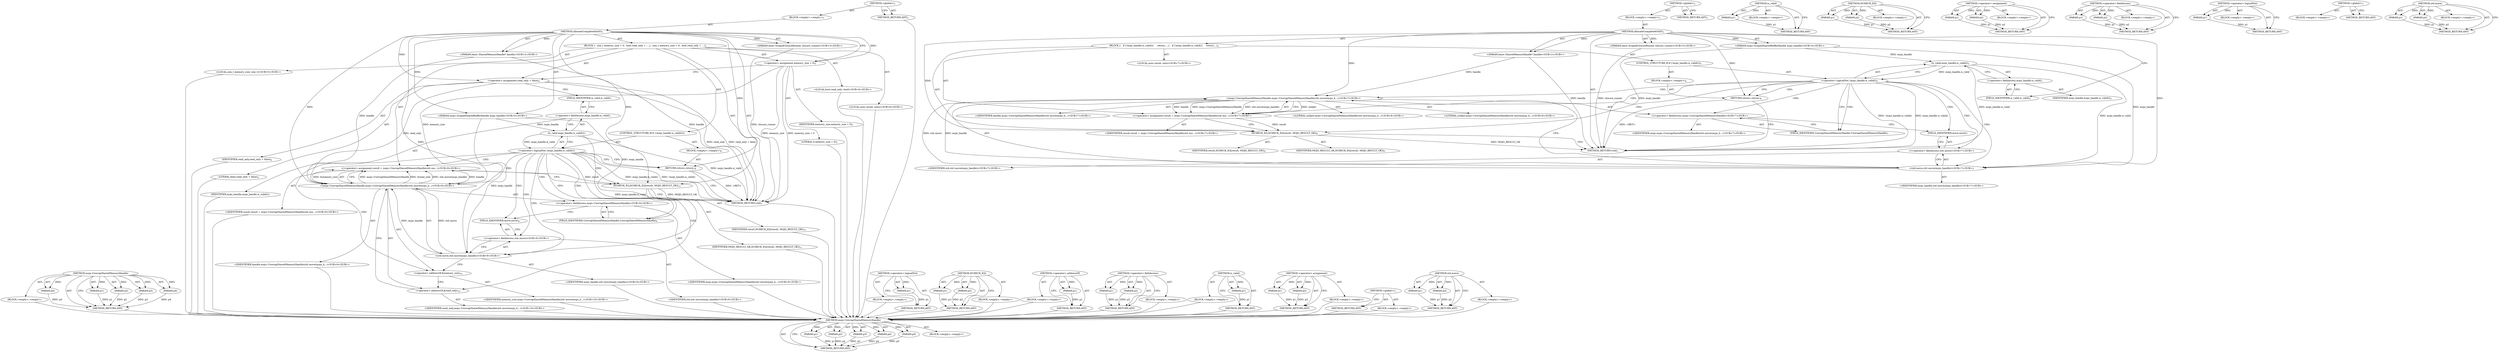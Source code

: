 digraph "std.move" {
vulnerable_98 [label=<(METHOD,mojo.UnwrapSharedMemoryHandle)>];
vulnerable_99 [label=<(PARAM,p1)>];
vulnerable_100 [label=<(PARAM,p2)>];
vulnerable_101 [label=<(PARAM,p3)>];
vulnerable_102 [label=<(PARAM,p4)>];
vulnerable_103 [label=<(PARAM,p5)>];
vulnerable_104 [label=<(BLOCK,&lt;empty&gt;,&lt;empty&gt;)>];
vulnerable_105 [label=<(METHOD_RETURN,ANY)>];
vulnerable_6 [label=<(METHOD,&lt;global&gt;)<SUB>1</SUB>>];
vulnerable_7 [label=<(BLOCK,&lt;empty&gt;,&lt;empty&gt;)<SUB>1</SUB>>];
vulnerable_8 [label=<(METHOD,AllocateCompletedOnIO)<SUB>1</SUB>>];
vulnerable_9 [label="<(PARAM,base::SharedMemoryHandle* handle)<SUB>2</SUB>>"];
vulnerable_10 [label="<(PARAM,base::ScopedClosureRunner closure_runner)<SUB>3</SUB>>"];
vulnerable_11 [label="<(PARAM,mojo::ScopedSharedBufferHandle mojo_handle)<SUB>4</SUB>>"];
vulnerable_12 [label=<(BLOCK,{
  size_t memory_size = 0;
  bool read_only = ...,{
  size_t memory_size = 0;
  bool read_only = ...)<SUB>4</SUB>>];
vulnerable_13 [label="<(LOCAL,size_t memory_size: size_t)<SUB>5</SUB>>"];
vulnerable_14 [label=<(&lt;operator&gt;.assignment,memory_size = 0)<SUB>5</SUB>>];
vulnerable_15 [label=<(IDENTIFIER,memory_size,memory_size = 0)<SUB>5</SUB>>];
vulnerable_16 [label=<(LITERAL,0,memory_size = 0)<SUB>5</SUB>>];
vulnerable_17 [label="<(LOCAL,bool read_only: bool)<SUB>6</SUB>>"];
vulnerable_18 [label=<(&lt;operator&gt;.assignment,read_only = false)<SUB>6</SUB>>];
vulnerable_19 [label=<(IDENTIFIER,read_only,read_only = false)<SUB>6</SUB>>];
vulnerable_20 [label=<(LITERAL,false,read_only = false)<SUB>6</SUB>>];
vulnerable_21 [label=<(CONTROL_STRUCTURE,IF,if (!mojo_handle.is_valid()))<SUB>7</SUB>>];
vulnerable_22 [label=<(&lt;operator&gt;.logicalNot,!mojo_handle.is_valid())<SUB>7</SUB>>];
vulnerable_23 [label=<(is_valid,mojo_handle.is_valid())<SUB>7</SUB>>];
vulnerable_24 [label=<(&lt;operator&gt;.fieldAccess,mojo_handle.is_valid)<SUB>7</SUB>>];
vulnerable_25 [label=<(IDENTIFIER,mojo_handle,mojo_handle.is_valid())<SUB>7</SUB>>];
vulnerable_26 [label=<(FIELD_IDENTIFIER,is_valid,is_valid)<SUB>7</SUB>>];
vulnerable_27 [label=<(BLOCK,&lt;empty&gt;,&lt;empty&gt;)<SUB>8</SUB>>];
vulnerable_28 [label=<(RETURN,return;,return;)<SUB>8</SUB>>];
vulnerable_29 [label="<(LOCAL,auto result: auto)<SUB>9</SUB>>"];
vulnerable_30 [label="<(&lt;operator&gt;.assignment,result = mojo::UnwrapSharedMemoryHandle(std::mo...)<SUB>9</SUB>>"];
vulnerable_31 [label="<(IDENTIFIER,result,result = mojo::UnwrapSharedMemoryHandle(std::mo...)<SUB>9</SUB>>"];
vulnerable_32 [label="<(mojo.UnwrapSharedMemoryHandle,mojo::UnwrapSharedMemoryHandle(std::move(mojo_h...)<SUB>9</SUB>>"];
vulnerable_33 [label="<(&lt;operator&gt;.fieldAccess,mojo::UnwrapSharedMemoryHandle)<SUB>9</SUB>>"];
vulnerable_34 [label="<(IDENTIFIER,mojo,mojo::UnwrapSharedMemoryHandle(std::move(mojo_h...)<SUB>9</SUB>>"];
vulnerable_35 [label=<(FIELD_IDENTIFIER,UnwrapSharedMemoryHandle,UnwrapSharedMemoryHandle)<SUB>9</SUB>>];
vulnerable_36 [label="<(std.move,std::move(mojo_handle))<SUB>9</SUB>>"];
vulnerable_37 [label="<(&lt;operator&gt;.fieldAccess,std::move)<SUB>9</SUB>>"];
vulnerable_38 [label="<(IDENTIFIER,std,std::move(mojo_handle))<SUB>9</SUB>>"];
vulnerable_39 [label=<(FIELD_IDENTIFIER,move,move)<SUB>9</SUB>>];
vulnerable_40 [label="<(IDENTIFIER,mojo_handle,std::move(mojo_handle))<SUB>9</SUB>>"];
vulnerable_41 [label="<(IDENTIFIER,handle,mojo::UnwrapSharedMemoryHandle(std::move(mojo_h...)<SUB>9</SUB>>"];
vulnerable_42 [label=<(&lt;operator&gt;.addressOf,&amp;memory_size)<SUB>10</SUB>>];
vulnerable_43 [label="<(IDENTIFIER,memory_size,mojo::UnwrapSharedMemoryHandle(std::move(mojo_h...)<SUB>10</SUB>>"];
vulnerable_44 [label=<(&lt;operator&gt;.addressOf,&amp;read_only)<SUB>10</SUB>>];
vulnerable_45 [label="<(IDENTIFIER,read_only,mojo::UnwrapSharedMemoryHandle(std::move(mojo_h...)<SUB>10</SUB>>"];
vulnerable_46 [label=<(DCHECK_EQ,DCHECK_EQ(result, MOJO_RESULT_OK))<SUB>11</SUB>>];
vulnerable_47 [label=<(IDENTIFIER,result,DCHECK_EQ(result, MOJO_RESULT_OK))<SUB>11</SUB>>];
vulnerable_48 [label=<(IDENTIFIER,MOJO_RESULT_OK,DCHECK_EQ(result, MOJO_RESULT_OK))<SUB>11</SUB>>];
vulnerable_49 [label=<(METHOD_RETURN,void)<SUB>1</SUB>>];
vulnerable_51 [label=<(METHOD_RETURN,ANY)<SUB>1</SUB>>];
vulnerable_85 [label=<(METHOD,&lt;operator&gt;.logicalNot)>];
vulnerable_86 [label=<(PARAM,p1)>];
vulnerable_87 [label=<(BLOCK,&lt;empty&gt;,&lt;empty&gt;)>];
vulnerable_88 [label=<(METHOD_RETURN,ANY)>];
vulnerable_115 [label=<(METHOD,DCHECK_EQ)>];
vulnerable_116 [label=<(PARAM,p1)>];
vulnerable_117 [label=<(PARAM,p2)>];
vulnerable_118 [label=<(BLOCK,&lt;empty&gt;,&lt;empty&gt;)>];
vulnerable_119 [label=<(METHOD_RETURN,ANY)>];
vulnerable_111 [label=<(METHOD,&lt;operator&gt;.addressOf)>];
vulnerable_112 [label=<(PARAM,p1)>];
vulnerable_113 [label=<(BLOCK,&lt;empty&gt;,&lt;empty&gt;)>];
vulnerable_114 [label=<(METHOD_RETURN,ANY)>];
vulnerable_93 [label=<(METHOD,&lt;operator&gt;.fieldAccess)>];
vulnerable_94 [label=<(PARAM,p1)>];
vulnerable_95 [label=<(PARAM,p2)>];
vulnerable_96 [label=<(BLOCK,&lt;empty&gt;,&lt;empty&gt;)>];
vulnerable_97 [label=<(METHOD_RETURN,ANY)>];
vulnerable_89 [label=<(METHOD,is_valid)>];
vulnerable_90 [label=<(PARAM,p1)>];
vulnerable_91 [label=<(BLOCK,&lt;empty&gt;,&lt;empty&gt;)>];
vulnerable_92 [label=<(METHOD_RETURN,ANY)>];
vulnerable_80 [label=<(METHOD,&lt;operator&gt;.assignment)>];
vulnerable_81 [label=<(PARAM,p1)>];
vulnerable_82 [label=<(PARAM,p2)>];
vulnerable_83 [label=<(BLOCK,&lt;empty&gt;,&lt;empty&gt;)>];
vulnerable_84 [label=<(METHOD_RETURN,ANY)>];
vulnerable_74 [label=<(METHOD,&lt;global&gt;)<SUB>1</SUB>>];
vulnerable_75 [label=<(BLOCK,&lt;empty&gt;,&lt;empty&gt;)>];
vulnerable_76 [label=<(METHOD_RETURN,ANY)>];
vulnerable_106 [label=<(METHOD,std.move)>];
vulnerable_107 [label=<(PARAM,p1)>];
vulnerable_108 [label=<(PARAM,p2)>];
vulnerable_109 [label=<(BLOCK,&lt;empty&gt;,&lt;empty&gt;)>];
vulnerable_110 [label=<(METHOD_RETURN,ANY)>];
fixed_84 [label=<(METHOD,mojo.UnwrapSharedMemoryHandle)>];
fixed_85 [label=<(PARAM,p1)>];
fixed_86 [label=<(PARAM,p2)>];
fixed_87 [label=<(PARAM,p3)>];
fixed_88 [label=<(PARAM,p4)>];
fixed_89 [label=<(PARAM,p5)>];
fixed_90 [label=<(BLOCK,&lt;empty&gt;,&lt;empty&gt;)>];
fixed_91 [label=<(METHOD_RETURN,ANY)>];
fixed_6 [label=<(METHOD,&lt;global&gt;)<SUB>1</SUB>>];
fixed_7 [label=<(BLOCK,&lt;empty&gt;,&lt;empty&gt;)<SUB>1</SUB>>];
fixed_8 [label=<(METHOD,AllocateCompletedOnIO)<SUB>1</SUB>>];
fixed_9 [label="<(PARAM,base::SharedMemoryHandle* handle)<SUB>2</SUB>>"];
fixed_10 [label="<(PARAM,base::ScopedClosureRunner closure_runner)<SUB>3</SUB>>"];
fixed_11 [label="<(PARAM,mojo::ScopedSharedBufferHandle mojo_handle)<SUB>4</SUB>>"];
fixed_12 [label=<(BLOCK,{
   if (!mojo_handle.is_valid())
     return;
...,{
   if (!mojo_handle.is_valid())
     return;
...)<SUB>4</SUB>>];
fixed_13 [label=<(CONTROL_STRUCTURE,IF,if (!mojo_handle.is_valid()))<SUB>5</SUB>>];
fixed_14 [label=<(&lt;operator&gt;.logicalNot,!mojo_handle.is_valid())<SUB>5</SUB>>];
fixed_15 [label=<(is_valid,mojo_handle.is_valid())<SUB>5</SUB>>];
fixed_16 [label=<(&lt;operator&gt;.fieldAccess,mojo_handle.is_valid)<SUB>5</SUB>>];
fixed_17 [label=<(IDENTIFIER,mojo_handle,mojo_handle.is_valid())<SUB>5</SUB>>];
fixed_18 [label=<(FIELD_IDENTIFIER,is_valid,is_valid)<SUB>5</SUB>>];
fixed_19 [label=<(BLOCK,&lt;empty&gt;,&lt;empty&gt;)<SUB>6</SUB>>];
fixed_20 [label=<(RETURN,return;,return;)<SUB>6</SUB>>];
fixed_21 [label="<(LOCAL,auto result: auto)<SUB>7</SUB>>"];
fixed_22 [label="<(&lt;operator&gt;.assignment,result = mojo::UnwrapSharedMemoryHandle(std::mo...)<SUB>7</SUB>>"];
fixed_23 [label="<(IDENTIFIER,result,result = mojo::UnwrapSharedMemoryHandle(std::mo...)<SUB>7</SUB>>"];
fixed_24 [label="<(mojo.UnwrapSharedMemoryHandle,mojo::UnwrapSharedMemoryHandle(std::move(mojo_h...)<SUB>7</SUB>>"];
fixed_25 [label="<(&lt;operator&gt;.fieldAccess,mojo::UnwrapSharedMemoryHandle)<SUB>7</SUB>>"];
fixed_26 [label="<(IDENTIFIER,mojo,mojo::UnwrapSharedMemoryHandle(std::move(mojo_h...)<SUB>7</SUB>>"];
fixed_27 [label=<(FIELD_IDENTIFIER,UnwrapSharedMemoryHandle,UnwrapSharedMemoryHandle)<SUB>7</SUB>>];
fixed_28 [label="<(std.move,std::move(mojo_handle))<SUB>7</SUB>>"];
fixed_29 [label="<(&lt;operator&gt;.fieldAccess,std::move)<SUB>7</SUB>>"];
fixed_30 [label="<(IDENTIFIER,std,std::move(mojo_handle))<SUB>7</SUB>>"];
fixed_31 [label=<(FIELD_IDENTIFIER,move,move)<SUB>7</SUB>>];
fixed_32 [label="<(IDENTIFIER,mojo_handle,std::move(mojo_handle))<SUB>7</SUB>>"];
fixed_33 [label="<(IDENTIFIER,handle,mojo::UnwrapSharedMemoryHandle(std::move(mojo_h...)<SUB>7</SUB>>"];
fixed_34 [label="<(LITERAL,nullptr,mojo::UnwrapSharedMemoryHandle(std::move(mojo_h...)<SUB>8</SUB>>"];
fixed_35 [label="<(LITERAL,nullptr,mojo::UnwrapSharedMemoryHandle(std::move(mojo_h...)<SUB>8</SUB>>"];
fixed_36 [label=<(DCHECK_EQ,DCHECK_EQ(result, MOJO_RESULT_OK))<SUB>9</SUB>>];
fixed_37 [label=<(IDENTIFIER,result,DCHECK_EQ(result, MOJO_RESULT_OK))<SUB>9</SUB>>];
fixed_38 [label=<(IDENTIFIER,MOJO_RESULT_OK,DCHECK_EQ(result, MOJO_RESULT_OK))<SUB>9</SUB>>];
fixed_39 [label=<(METHOD_RETURN,void)<SUB>1</SUB>>];
fixed_41 [label=<(METHOD_RETURN,ANY)<SUB>1</SUB>>];
fixed_70 [label=<(METHOD,is_valid)>];
fixed_71 [label=<(PARAM,p1)>];
fixed_72 [label=<(BLOCK,&lt;empty&gt;,&lt;empty&gt;)>];
fixed_73 [label=<(METHOD_RETURN,ANY)>];
fixed_97 [label=<(METHOD,DCHECK_EQ)>];
fixed_98 [label=<(PARAM,p1)>];
fixed_99 [label=<(PARAM,p2)>];
fixed_100 [label=<(BLOCK,&lt;empty&gt;,&lt;empty&gt;)>];
fixed_101 [label=<(METHOD_RETURN,ANY)>];
fixed_79 [label=<(METHOD,&lt;operator&gt;.assignment)>];
fixed_80 [label=<(PARAM,p1)>];
fixed_81 [label=<(PARAM,p2)>];
fixed_82 [label=<(BLOCK,&lt;empty&gt;,&lt;empty&gt;)>];
fixed_83 [label=<(METHOD_RETURN,ANY)>];
fixed_74 [label=<(METHOD,&lt;operator&gt;.fieldAccess)>];
fixed_75 [label=<(PARAM,p1)>];
fixed_76 [label=<(PARAM,p2)>];
fixed_77 [label=<(BLOCK,&lt;empty&gt;,&lt;empty&gt;)>];
fixed_78 [label=<(METHOD_RETURN,ANY)>];
fixed_66 [label=<(METHOD,&lt;operator&gt;.logicalNot)>];
fixed_67 [label=<(PARAM,p1)>];
fixed_68 [label=<(BLOCK,&lt;empty&gt;,&lt;empty&gt;)>];
fixed_69 [label=<(METHOD_RETURN,ANY)>];
fixed_60 [label=<(METHOD,&lt;global&gt;)<SUB>1</SUB>>];
fixed_61 [label=<(BLOCK,&lt;empty&gt;,&lt;empty&gt;)>];
fixed_62 [label=<(METHOD_RETURN,ANY)>];
fixed_92 [label=<(METHOD,std.move)>];
fixed_93 [label=<(PARAM,p1)>];
fixed_94 [label=<(PARAM,p2)>];
fixed_95 [label=<(BLOCK,&lt;empty&gt;,&lt;empty&gt;)>];
fixed_96 [label=<(METHOD_RETURN,ANY)>];
vulnerable_98 -> vulnerable_99  [key=0, label="AST: "];
vulnerable_98 -> vulnerable_99  [key=1, label="DDG: "];
vulnerable_98 -> vulnerable_104  [key=0, label="AST: "];
vulnerable_98 -> vulnerable_100  [key=0, label="AST: "];
vulnerable_98 -> vulnerable_100  [key=1, label="DDG: "];
vulnerable_98 -> vulnerable_105  [key=0, label="AST: "];
vulnerable_98 -> vulnerable_105  [key=1, label="CFG: "];
vulnerable_98 -> vulnerable_101  [key=0, label="AST: "];
vulnerable_98 -> vulnerable_101  [key=1, label="DDG: "];
vulnerable_98 -> vulnerable_102  [key=0, label="AST: "];
vulnerable_98 -> vulnerable_102  [key=1, label="DDG: "];
vulnerable_98 -> vulnerable_103  [key=0, label="AST: "];
vulnerable_98 -> vulnerable_103  [key=1, label="DDG: "];
vulnerable_99 -> vulnerable_105  [key=0, label="DDG: p1"];
vulnerable_100 -> vulnerable_105  [key=0, label="DDG: p2"];
vulnerable_101 -> vulnerable_105  [key=0, label="DDG: p3"];
vulnerable_102 -> vulnerable_105  [key=0, label="DDG: p4"];
vulnerable_103 -> vulnerable_105  [key=0, label="DDG: p5"];
vulnerable_104 -> fixed_84  [key=0];
vulnerable_105 -> fixed_84  [key=0];
vulnerable_6 -> vulnerable_7  [key=0, label="AST: "];
vulnerable_6 -> vulnerable_51  [key=0, label="AST: "];
vulnerable_6 -> vulnerable_51  [key=1, label="CFG: "];
vulnerable_7 -> vulnerable_8  [key=0, label="AST: "];
vulnerable_8 -> vulnerable_9  [key=0, label="AST: "];
vulnerable_8 -> vulnerable_9  [key=1, label="DDG: "];
vulnerable_8 -> vulnerable_10  [key=0, label="AST: "];
vulnerable_8 -> vulnerable_10  [key=1, label="DDG: "];
vulnerable_8 -> vulnerable_11  [key=0, label="AST: "];
vulnerable_8 -> vulnerable_11  [key=1, label="DDG: "];
vulnerable_8 -> vulnerable_12  [key=0, label="AST: "];
vulnerable_8 -> vulnerable_49  [key=0, label="AST: "];
vulnerable_8 -> vulnerable_14  [key=0, label="CFG: "];
vulnerable_8 -> vulnerable_14  [key=1, label="DDG: "];
vulnerable_8 -> vulnerable_18  [key=0, label="DDG: "];
vulnerable_8 -> vulnerable_46  [key=0, label="DDG: "];
vulnerable_8 -> vulnerable_28  [key=0, label="DDG: "];
vulnerable_8 -> vulnerable_32  [key=0, label="DDG: "];
vulnerable_8 -> vulnerable_36  [key=0, label="DDG: "];
vulnerable_9 -> vulnerable_49  [key=0, label="DDG: handle"];
vulnerable_9 -> vulnerable_32  [key=0, label="DDG: handle"];
vulnerable_10 -> vulnerable_49  [key=0, label="DDG: closure_runner"];
vulnerable_11 -> vulnerable_49  [key=0, label="DDG: mojo_handle"];
vulnerable_11 -> vulnerable_23  [key=0, label="DDG: mojo_handle"];
vulnerable_11 -> vulnerable_36  [key=0, label="DDG: mojo_handle"];
vulnerable_12 -> vulnerable_13  [key=0, label="AST: "];
vulnerable_12 -> vulnerable_14  [key=0, label="AST: "];
vulnerable_12 -> vulnerable_17  [key=0, label="AST: "];
vulnerable_12 -> vulnerable_18  [key=0, label="AST: "];
vulnerable_12 -> vulnerable_21  [key=0, label="AST: "];
vulnerable_12 -> vulnerable_29  [key=0, label="AST: "];
vulnerable_12 -> vulnerable_30  [key=0, label="AST: "];
vulnerable_12 -> vulnerable_46  [key=0, label="AST: "];
vulnerable_13 -> fixed_84  [key=0];
vulnerable_14 -> vulnerable_15  [key=0, label="AST: "];
vulnerable_14 -> vulnerable_16  [key=0, label="AST: "];
vulnerable_14 -> vulnerable_18  [key=0, label="CFG: "];
vulnerable_14 -> vulnerable_49  [key=0, label="DDG: memory_size"];
vulnerable_14 -> vulnerable_49  [key=1, label="DDG: memory_size = 0"];
vulnerable_14 -> vulnerable_32  [key=0, label="DDG: memory_size"];
vulnerable_15 -> fixed_84  [key=0];
vulnerable_16 -> fixed_84  [key=0];
vulnerable_17 -> fixed_84  [key=0];
vulnerable_18 -> vulnerable_19  [key=0, label="AST: "];
vulnerable_18 -> vulnerable_20  [key=0, label="AST: "];
vulnerable_18 -> vulnerable_26  [key=0, label="CFG: "];
vulnerable_18 -> vulnerable_49  [key=0, label="DDG: read_only"];
vulnerable_18 -> vulnerable_49  [key=1, label="DDG: read_only = false"];
vulnerable_18 -> vulnerable_32  [key=0, label="DDG: read_only"];
vulnerable_19 -> fixed_84  [key=0];
vulnerable_20 -> fixed_84  [key=0];
vulnerable_21 -> vulnerable_22  [key=0, label="AST: "];
vulnerable_21 -> vulnerable_27  [key=0, label="AST: "];
vulnerable_22 -> vulnerable_23  [key=0, label="AST: "];
vulnerable_22 -> vulnerable_28  [key=0, label="CFG: "];
vulnerable_22 -> vulnerable_28  [key=1, label="CDG: "];
vulnerable_22 -> vulnerable_35  [key=0, label="CFG: "];
vulnerable_22 -> vulnerable_35  [key=1, label="CDG: "];
vulnerable_22 -> vulnerable_49  [key=0, label="DDG: mojo_handle.is_valid()"];
vulnerable_22 -> vulnerable_49  [key=1, label="DDG: !mojo_handle.is_valid()"];
vulnerable_22 -> vulnerable_30  [key=0, label="CDG: "];
vulnerable_22 -> vulnerable_32  [key=0, label="CDG: "];
vulnerable_22 -> vulnerable_33  [key=0, label="CDG: "];
vulnerable_22 -> vulnerable_42  [key=0, label="CDG: "];
vulnerable_22 -> vulnerable_36  [key=0, label="CDG: "];
vulnerable_22 -> vulnerable_44  [key=0, label="CDG: "];
vulnerable_22 -> vulnerable_37  [key=0, label="CDG: "];
vulnerable_22 -> vulnerable_46  [key=0, label="CDG: "];
vulnerable_22 -> vulnerable_39  [key=0, label="CDG: "];
vulnerable_23 -> vulnerable_24  [key=0, label="AST: "];
vulnerable_23 -> vulnerable_22  [key=0, label="CFG: "];
vulnerable_23 -> vulnerable_22  [key=1, label="DDG: mojo_handle.is_valid"];
vulnerable_23 -> vulnerable_49  [key=0, label="DDG: mojo_handle.is_valid"];
vulnerable_23 -> vulnerable_36  [key=0, label="DDG: mojo_handle.is_valid"];
vulnerable_24 -> vulnerable_25  [key=0, label="AST: "];
vulnerable_24 -> vulnerable_26  [key=0, label="AST: "];
vulnerable_24 -> vulnerable_23  [key=0, label="CFG: "];
vulnerable_25 -> fixed_84  [key=0];
vulnerable_26 -> vulnerable_24  [key=0, label="CFG: "];
vulnerable_27 -> vulnerable_28  [key=0, label="AST: "];
vulnerable_28 -> vulnerable_49  [key=0, label="CFG: "];
vulnerable_28 -> vulnerable_49  [key=1, label="DDG: &lt;RET&gt;"];
vulnerable_29 -> fixed_84  [key=0];
vulnerable_30 -> vulnerable_31  [key=0, label="AST: "];
vulnerable_30 -> vulnerable_32  [key=0, label="AST: "];
vulnerable_30 -> vulnerable_46  [key=0, label="CFG: "];
vulnerable_30 -> vulnerable_46  [key=1, label="DDG: result"];
vulnerable_31 -> fixed_84  [key=0];
vulnerable_32 -> vulnerable_33  [key=0, label="AST: "];
vulnerable_32 -> vulnerable_36  [key=0, label="AST: "];
vulnerable_32 -> vulnerable_41  [key=0, label="AST: "];
vulnerable_32 -> vulnerable_42  [key=0, label="AST: "];
vulnerable_32 -> vulnerable_44  [key=0, label="AST: "];
vulnerable_32 -> vulnerable_30  [key=0, label="CFG: "];
vulnerable_32 -> vulnerable_30  [key=1, label="DDG: mojo::UnwrapSharedMemoryHandle"];
vulnerable_32 -> vulnerable_30  [key=2, label="DDG: &amp;read_only"];
vulnerable_32 -> vulnerable_30  [key=3, label="DDG: std::move(mojo_handle)"];
vulnerable_32 -> vulnerable_30  [key=4, label="DDG: handle"];
vulnerable_32 -> vulnerable_30  [key=5, label="DDG: &amp;memory_size"];
vulnerable_33 -> vulnerable_34  [key=0, label="AST: "];
vulnerable_33 -> vulnerable_35  [key=0, label="AST: "];
vulnerable_33 -> vulnerable_39  [key=0, label="CFG: "];
vulnerable_34 -> fixed_84  [key=0];
vulnerable_35 -> vulnerable_33  [key=0, label="CFG: "];
vulnerable_36 -> vulnerable_37  [key=0, label="AST: "];
vulnerable_36 -> vulnerable_40  [key=0, label="AST: "];
vulnerable_36 -> vulnerable_42  [key=0, label="CFG: "];
vulnerable_36 -> vulnerable_32  [key=0, label="DDG: std::move"];
vulnerable_36 -> vulnerable_32  [key=1, label="DDG: mojo_handle"];
vulnerable_37 -> vulnerable_38  [key=0, label="AST: "];
vulnerable_37 -> vulnerable_39  [key=0, label="AST: "];
vulnerable_37 -> vulnerable_36  [key=0, label="CFG: "];
vulnerable_38 -> fixed_84  [key=0];
vulnerable_39 -> vulnerable_37  [key=0, label="CFG: "];
vulnerable_40 -> fixed_84  [key=0];
vulnerable_41 -> fixed_84  [key=0];
vulnerable_42 -> vulnerable_43  [key=0, label="AST: "];
vulnerable_42 -> vulnerable_44  [key=0, label="CFG: "];
vulnerable_43 -> fixed_84  [key=0];
vulnerable_44 -> vulnerable_45  [key=0, label="AST: "];
vulnerable_44 -> vulnerable_32  [key=0, label="CFG: "];
vulnerable_45 -> fixed_84  [key=0];
vulnerable_46 -> vulnerable_47  [key=0, label="AST: "];
vulnerable_46 -> vulnerable_48  [key=0, label="AST: "];
vulnerable_46 -> vulnerable_49  [key=0, label="CFG: "];
vulnerable_46 -> vulnerable_49  [key=1, label="DDG: MOJO_RESULT_OK"];
vulnerable_47 -> fixed_84  [key=0];
vulnerable_48 -> fixed_84  [key=0];
vulnerable_49 -> fixed_84  [key=0];
vulnerable_51 -> fixed_84  [key=0];
vulnerable_85 -> vulnerable_86  [key=0, label="AST: "];
vulnerable_85 -> vulnerable_86  [key=1, label="DDG: "];
vulnerable_85 -> vulnerable_87  [key=0, label="AST: "];
vulnerable_85 -> vulnerable_88  [key=0, label="AST: "];
vulnerable_85 -> vulnerable_88  [key=1, label="CFG: "];
vulnerable_86 -> vulnerable_88  [key=0, label="DDG: p1"];
vulnerable_87 -> fixed_84  [key=0];
vulnerable_88 -> fixed_84  [key=0];
vulnerable_115 -> vulnerable_116  [key=0, label="AST: "];
vulnerable_115 -> vulnerable_116  [key=1, label="DDG: "];
vulnerable_115 -> vulnerable_118  [key=0, label="AST: "];
vulnerable_115 -> vulnerable_117  [key=0, label="AST: "];
vulnerable_115 -> vulnerable_117  [key=1, label="DDG: "];
vulnerable_115 -> vulnerable_119  [key=0, label="AST: "];
vulnerable_115 -> vulnerable_119  [key=1, label="CFG: "];
vulnerable_116 -> vulnerable_119  [key=0, label="DDG: p1"];
vulnerable_117 -> vulnerable_119  [key=0, label="DDG: p2"];
vulnerable_118 -> fixed_84  [key=0];
vulnerable_119 -> fixed_84  [key=0];
vulnerable_111 -> vulnerable_112  [key=0, label="AST: "];
vulnerable_111 -> vulnerable_112  [key=1, label="DDG: "];
vulnerable_111 -> vulnerable_113  [key=0, label="AST: "];
vulnerable_111 -> vulnerable_114  [key=0, label="AST: "];
vulnerable_111 -> vulnerable_114  [key=1, label="CFG: "];
vulnerable_112 -> vulnerable_114  [key=0, label="DDG: p1"];
vulnerable_113 -> fixed_84  [key=0];
vulnerable_114 -> fixed_84  [key=0];
vulnerable_93 -> vulnerable_94  [key=0, label="AST: "];
vulnerable_93 -> vulnerable_94  [key=1, label="DDG: "];
vulnerable_93 -> vulnerable_96  [key=0, label="AST: "];
vulnerable_93 -> vulnerable_95  [key=0, label="AST: "];
vulnerable_93 -> vulnerable_95  [key=1, label="DDG: "];
vulnerable_93 -> vulnerable_97  [key=0, label="AST: "];
vulnerable_93 -> vulnerable_97  [key=1, label="CFG: "];
vulnerable_94 -> vulnerable_97  [key=0, label="DDG: p1"];
vulnerable_95 -> vulnerable_97  [key=0, label="DDG: p2"];
vulnerable_96 -> fixed_84  [key=0];
vulnerable_97 -> fixed_84  [key=0];
vulnerable_89 -> vulnerable_90  [key=0, label="AST: "];
vulnerable_89 -> vulnerable_90  [key=1, label="DDG: "];
vulnerable_89 -> vulnerable_91  [key=0, label="AST: "];
vulnerable_89 -> vulnerable_92  [key=0, label="AST: "];
vulnerable_89 -> vulnerable_92  [key=1, label="CFG: "];
vulnerable_90 -> vulnerable_92  [key=0, label="DDG: p1"];
vulnerable_91 -> fixed_84  [key=0];
vulnerable_92 -> fixed_84  [key=0];
vulnerable_80 -> vulnerable_81  [key=0, label="AST: "];
vulnerable_80 -> vulnerable_81  [key=1, label="DDG: "];
vulnerable_80 -> vulnerable_83  [key=0, label="AST: "];
vulnerable_80 -> vulnerable_82  [key=0, label="AST: "];
vulnerable_80 -> vulnerable_82  [key=1, label="DDG: "];
vulnerable_80 -> vulnerable_84  [key=0, label="AST: "];
vulnerable_80 -> vulnerable_84  [key=1, label="CFG: "];
vulnerable_81 -> vulnerable_84  [key=0, label="DDG: p1"];
vulnerable_82 -> vulnerable_84  [key=0, label="DDG: p2"];
vulnerable_83 -> fixed_84  [key=0];
vulnerable_84 -> fixed_84  [key=0];
vulnerable_74 -> vulnerable_75  [key=0, label="AST: "];
vulnerable_74 -> vulnerable_76  [key=0, label="AST: "];
vulnerable_74 -> vulnerable_76  [key=1, label="CFG: "];
vulnerable_75 -> fixed_84  [key=0];
vulnerable_76 -> fixed_84  [key=0];
vulnerable_106 -> vulnerable_107  [key=0, label="AST: "];
vulnerable_106 -> vulnerable_107  [key=1, label="DDG: "];
vulnerable_106 -> vulnerable_109  [key=0, label="AST: "];
vulnerable_106 -> vulnerable_108  [key=0, label="AST: "];
vulnerable_106 -> vulnerable_108  [key=1, label="DDG: "];
vulnerable_106 -> vulnerable_110  [key=0, label="AST: "];
vulnerable_106 -> vulnerable_110  [key=1, label="CFG: "];
vulnerable_107 -> vulnerable_110  [key=0, label="DDG: p1"];
vulnerable_108 -> vulnerable_110  [key=0, label="DDG: p2"];
vulnerable_109 -> fixed_84  [key=0];
vulnerable_110 -> fixed_84  [key=0];
fixed_84 -> fixed_85  [key=0, label="AST: "];
fixed_84 -> fixed_85  [key=1, label="DDG: "];
fixed_84 -> fixed_90  [key=0, label="AST: "];
fixed_84 -> fixed_86  [key=0, label="AST: "];
fixed_84 -> fixed_86  [key=1, label="DDG: "];
fixed_84 -> fixed_91  [key=0, label="AST: "];
fixed_84 -> fixed_91  [key=1, label="CFG: "];
fixed_84 -> fixed_87  [key=0, label="AST: "];
fixed_84 -> fixed_87  [key=1, label="DDG: "];
fixed_84 -> fixed_88  [key=0, label="AST: "];
fixed_84 -> fixed_88  [key=1, label="DDG: "];
fixed_84 -> fixed_89  [key=0, label="AST: "];
fixed_84 -> fixed_89  [key=1, label="DDG: "];
fixed_85 -> fixed_91  [key=0, label="DDG: p1"];
fixed_86 -> fixed_91  [key=0, label="DDG: p2"];
fixed_87 -> fixed_91  [key=0, label="DDG: p3"];
fixed_88 -> fixed_91  [key=0, label="DDG: p4"];
fixed_89 -> fixed_91  [key=0, label="DDG: p5"];
fixed_6 -> fixed_7  [key=0, label="AST: "];
fixed_6 -> fixed_41  [key=0, label="AST: "];
fixed_6 -> fixed_41  [key=1, label="CFG: "];
fixed_7 -> fixed_8  [key=0, label="AST: "];
fixed_8 -> fixed_9  [key=0, label="AST: "];
fixed_8 -> fixed_9  [key=1, label="DDG: "];
fixed_8 -> fixed_10  [key=0, label="AST: "];
fixed_8 -> fixed_10  [key=1, label="DDG: "];
fixed_8 -> fixed_11  [key=0, label="AST: "];
fixed_8 -> fixed_11  [key=1, label="DDG: "];
fixed_8 -> fixed_12  [key=0, label="AST: "];
fixed_8 -> fixed_39  [key=0, label="AST: "];
fixed_8 -> fixed_18  [key=0, label="CFG: "];
fixed_8 -> fixed_36  [key=0, label="DDG: "];
fixed_8 -> fixed_20  [key=0, label="DDG: "];
fixed_8 -> fixed_24  [key=0, label="DDG: "];
fixed_8 -> fixed_28  [key=0, label="DDG: "];
fixed_9 -> fixed_39  [key=0, label="DDG: handle"];
fixed_9 -> fixed_24  [key=0, label="DDG: handle"];
fixed_10 -> fixed_39  [key=0, label="DDG: closure_runner"];
fixed_11 -> fixed_39  [key=0, label="DDG: mojo_handle"];
fixed_11 -> fixed_15  [key=0, label="DDG: mojo_handle"];
fixed_11 -> fixed_28  [key=0, label="DDG: mojo_handle"];
fixed_12 -> fixed_13  [key=0, label="AST: "];
fixed_12 -> fixed_21  [key=0, label="AST: "];
fixed_12 -> fixed_22  [key=0, label="AST: "];
fixed_12 -> fixed_36  [key=0, label="AST: "];
fixed_13 -> fixed_14  [key=0, label="AST: "];
fixed_13 -> fixed_19  [key=0, label="AST: "];
fixed_14 -> fixed_15  [key=0, label="AST: "];
fixed_14 -> fixed_20  [key=0, label="CFG: "];
fixed_14 -> fixed_20  [key=1, label="CDG: "];
fixed_14 -> fixed_27  [key=0, label="CFG: "];
fixed_14 -> fixed_27  [key=1, label="CDG: "];
fixed_14 -> fixed_39  [key=0, label="DDG: mojo_handle.is_valid()"];
fixed_14 -> fixed_39  [key=1, label="DDG: !mojo_handle.is_valid()"];
fixed_14 -> fixed_24  [key=0, label="CDG: "];
fixed_14 -> fixed_29  [key=0, label="CDG: "];
fixed_14 -> fixed_28  [key=0, label="CDG: "];
fixed_14 -> fixed_36  [key=0, label="CDG: "];
fixed_14 -> fixed_25  [key=0, label="CDG: "];
fixed_14 -> fixed_22  [key=0, label="CDG: "];
fixed_14 -> fixed_31  [key=0, label="CDG: "];
fixed_15 -> fixed_16  [key=0, label="AST: "];
fixed_15 -> fixed_14  [key=0, label="CFG: "];
fixed_15 -> fixed_14  [key=1, label="DDG: mojo_handle.is_valid"];
fixed_15 -> fixed_39  [key=0, label="DDG: mojo_handle.is_valid"];
fixed_15 -> fixed_28  [key=0, label="DDG: mojo_handle.is_valid"];
fixed_16 -> fixed_17  [key=0, label="AST: "];
fixed_16 -> fixed_18  [key=0, label="AST: "];
fixed_16 -> fixed_15  [key=0, label="CFG: "];
fixed_18 -> fixed_16  [key=0, label="CFG: "];
fixed_19 -> fixed_20  [key=0, label="AST: "];
fixed_20 -> fixed_39  [key=0, label="CFG: "];
fixed_20 -> fixed_39  [key=1, label="DDG: &lt;RET&gt;"];
fixed_22 -> fixed_23  [key=0, label="AST: "];
fixed_22 -> fixed_24  [key=0, label="AST: "];
fixed_22 -> fixed_36  [key=0, label="CFG: "];
fixed_22 -> fixed_36  [key=1, label="DDG: result"];
fixed_24 -> fixed_25  [key=0, label="AST: "];
fixed_24 -> fixed_28  [key=0, label="AST: "];
fixed_24 -> fixed_33  [key=0, label="AST: "];
fixed_24 -> fixed_34  [key=0, label="AST: "];
fixed_24 -> fixed_35  [key=0, label="AST: "];
fixed_24 -> fixed_22  [key=0, label="CFG: "];
fixed_24 -> fixed_22  [key=1, label="DDG: nullptr"];
fixed_24 -> fixed_22  [key=2, label="DDG: handle"];
fixed_24 -> fixed_22  [key=3, label="DDG: mojo::UnwrapSharedMemoryHandle"];
fixed_24 -> fixed_22  [key=4, label="DDG: std::move(mojo_handle)"];
fixed_25 -> fixed_26  [key=0, label="AST: "];
fixed_25 -> fixed_27  [key=0, label="AST: "];
fixed_25 -> fixed_31  [key=0, label="CFG: "];
fixed_27 -> fixed_25  [key=0, label="CFG: "];
fixed_28 -> fixed_29  [key=0, label="AST: "];
fixed_28 -> fixed_32  [key=0, label="AST: "];
fixed_28 -> fixed_24  [key=0, label="CFG: "];
fixed_28 -> fixed_24  [key=1, label="DDG: std::move"];
fixed_28 -> fixed_24  [key=2, label="DDG: mojo_handle"];
fixed_29 -> fixed_30  [key=0, label="AST: "];
fixed_29 -> fixed_31  [key=0, label="AST: "];
fixed_29 -> fixed_28  [key=0, label="CFG: "];
fixed_31 -> fixed_29  [key=0, label="CFG: "];
fixed_36 -> fixed_37  [key=0, label="AST: "];
fixed_36 -> fixed_38  [key=0, label="AST: "];
fixed_36 -> fixed_39  [key=0, label="CFG: "];
fixed_36 -> fixed_39  [key=1, label="DDG: MOJO_RESULT_OK"];
fixed_70 -> fixed_71  [key=0, label="AST: "];
fixed_70 -> fixed_71  [key=1, label="DDG: "];
fixed_70 -> fixed_72  [key=0, label="AST: "];
fixed_70 -> fixed_73  [key=0, label="AST: "];
fixed_70 -> fixed_73  [key=1, label="CFG: "];
fixed_71 -> fixed_73  [key=0, label="DDG: p1"];
fixed_97 -> fixed_98  [key=0, label="AST: "];
fixed_97 -> fixed_98  [key=1, label="DDG: "];
fixed_97 -> fixed_100  [key=0, label="AST: "];
fixed_97 -> fixed_99  [key=0, label="AST: "];
fixed_97 -> fixed_99  [key=1, label="DDG: "];
fixed_97 -> fixed_101  [key=0, label="AST: "];
fixed_97 -> fixed_101  [key=1, label="CFG: "];
fixed_98 -> fixed_101  [key=0, label="DDG: p1"];
fixed_99 -> fixed_101  [key=0, label="DDG: p2"];
fixed_79 -> fixed_80  [key=0, label="AST: "];
fixed_79 -> fixed_80  [key=1, label="DDG: "];
fixed_79 -> fixed_82  [key=0, label="AST: "];
fixed_79 -> fixed_81  [key=0, label="AST: "];
fixed_79 -> fixed_81  [key=1, label="DDG: "];
fixed_79 -> fixed_83  [key=0, label="AST: "];
fixed_79 -> fixed_83  [key=1, label="CFG: "];
fixed_80 -> fixed_83  [key=0, label="DDG: p1"];
fixed_81 -> fixed_83  [key=0, label="DDG: p2"];
fixed_74 -> fixed_75  [key=0, label="AST: "];
fixed_74 -> fixed_75  [key=1, label="DDG: "];
fixed_74 -> fixed_77  [key=0, label="AST: "];
fixed_74 -> fixed_76  [key=0, label="AST: "];
fixed_74 -> fixed_76  [key=1, label="DDG: "];
fixed_74 -> fixed_78  [key=0, label="AST: "];
fixed_74 -> fixed_78  [key=1, label="CFG: "];
fixed_75 -> fixed_78  [key=0, label="DDG: p1"];
fixed_76 -> fixed_78  [key=0, label="DDG: p2"];
fixed_66 -> fixed_67  [key=0, label="AST: "];
fixed_66 -> fixed_67  [key=1, label="DDG: "];
fixed_66 -> fixed_68  [key=0, label="AST: "];
fixed_66 -> fixed_69  [key=0, label="AST: "];
fixed_66 -> fixed_69  [key=1, label="CFG: "];
fixed_67 -> fixed_69  [key=0, label="DDG: p1"];
fixed_60 -> fixed_61  [key=0, label="AST: "];
fixed_60 -> fixed_62  [key=0, label="AST: "];
fixed_60 -> fixed_62  [key=1, label="CFG: "];
fixed_92 -> fixed_93  [key=0, label="AST: "];
fixed_92 -> fixed_93  [key=1, label="DDG: "];
fixed_92 -> fixed_95  [key=0, label="AST: "];
fixed_92 -> fixed_94  [key=0, label="AST: "];
fixed_92 -> fixed_94  [key=1, label="DDG: "];
fixed_92 -> fixed_96  [key=0, label="AST: "];
fixed_92 -> fixed_96  [key=1, label="CFG: "];
fixed_93 -> fixed_96  [key=0, label="DDG: p1"];
fixed_94 -> fixed_96  [key=0, label="DDG: p2"];
}
